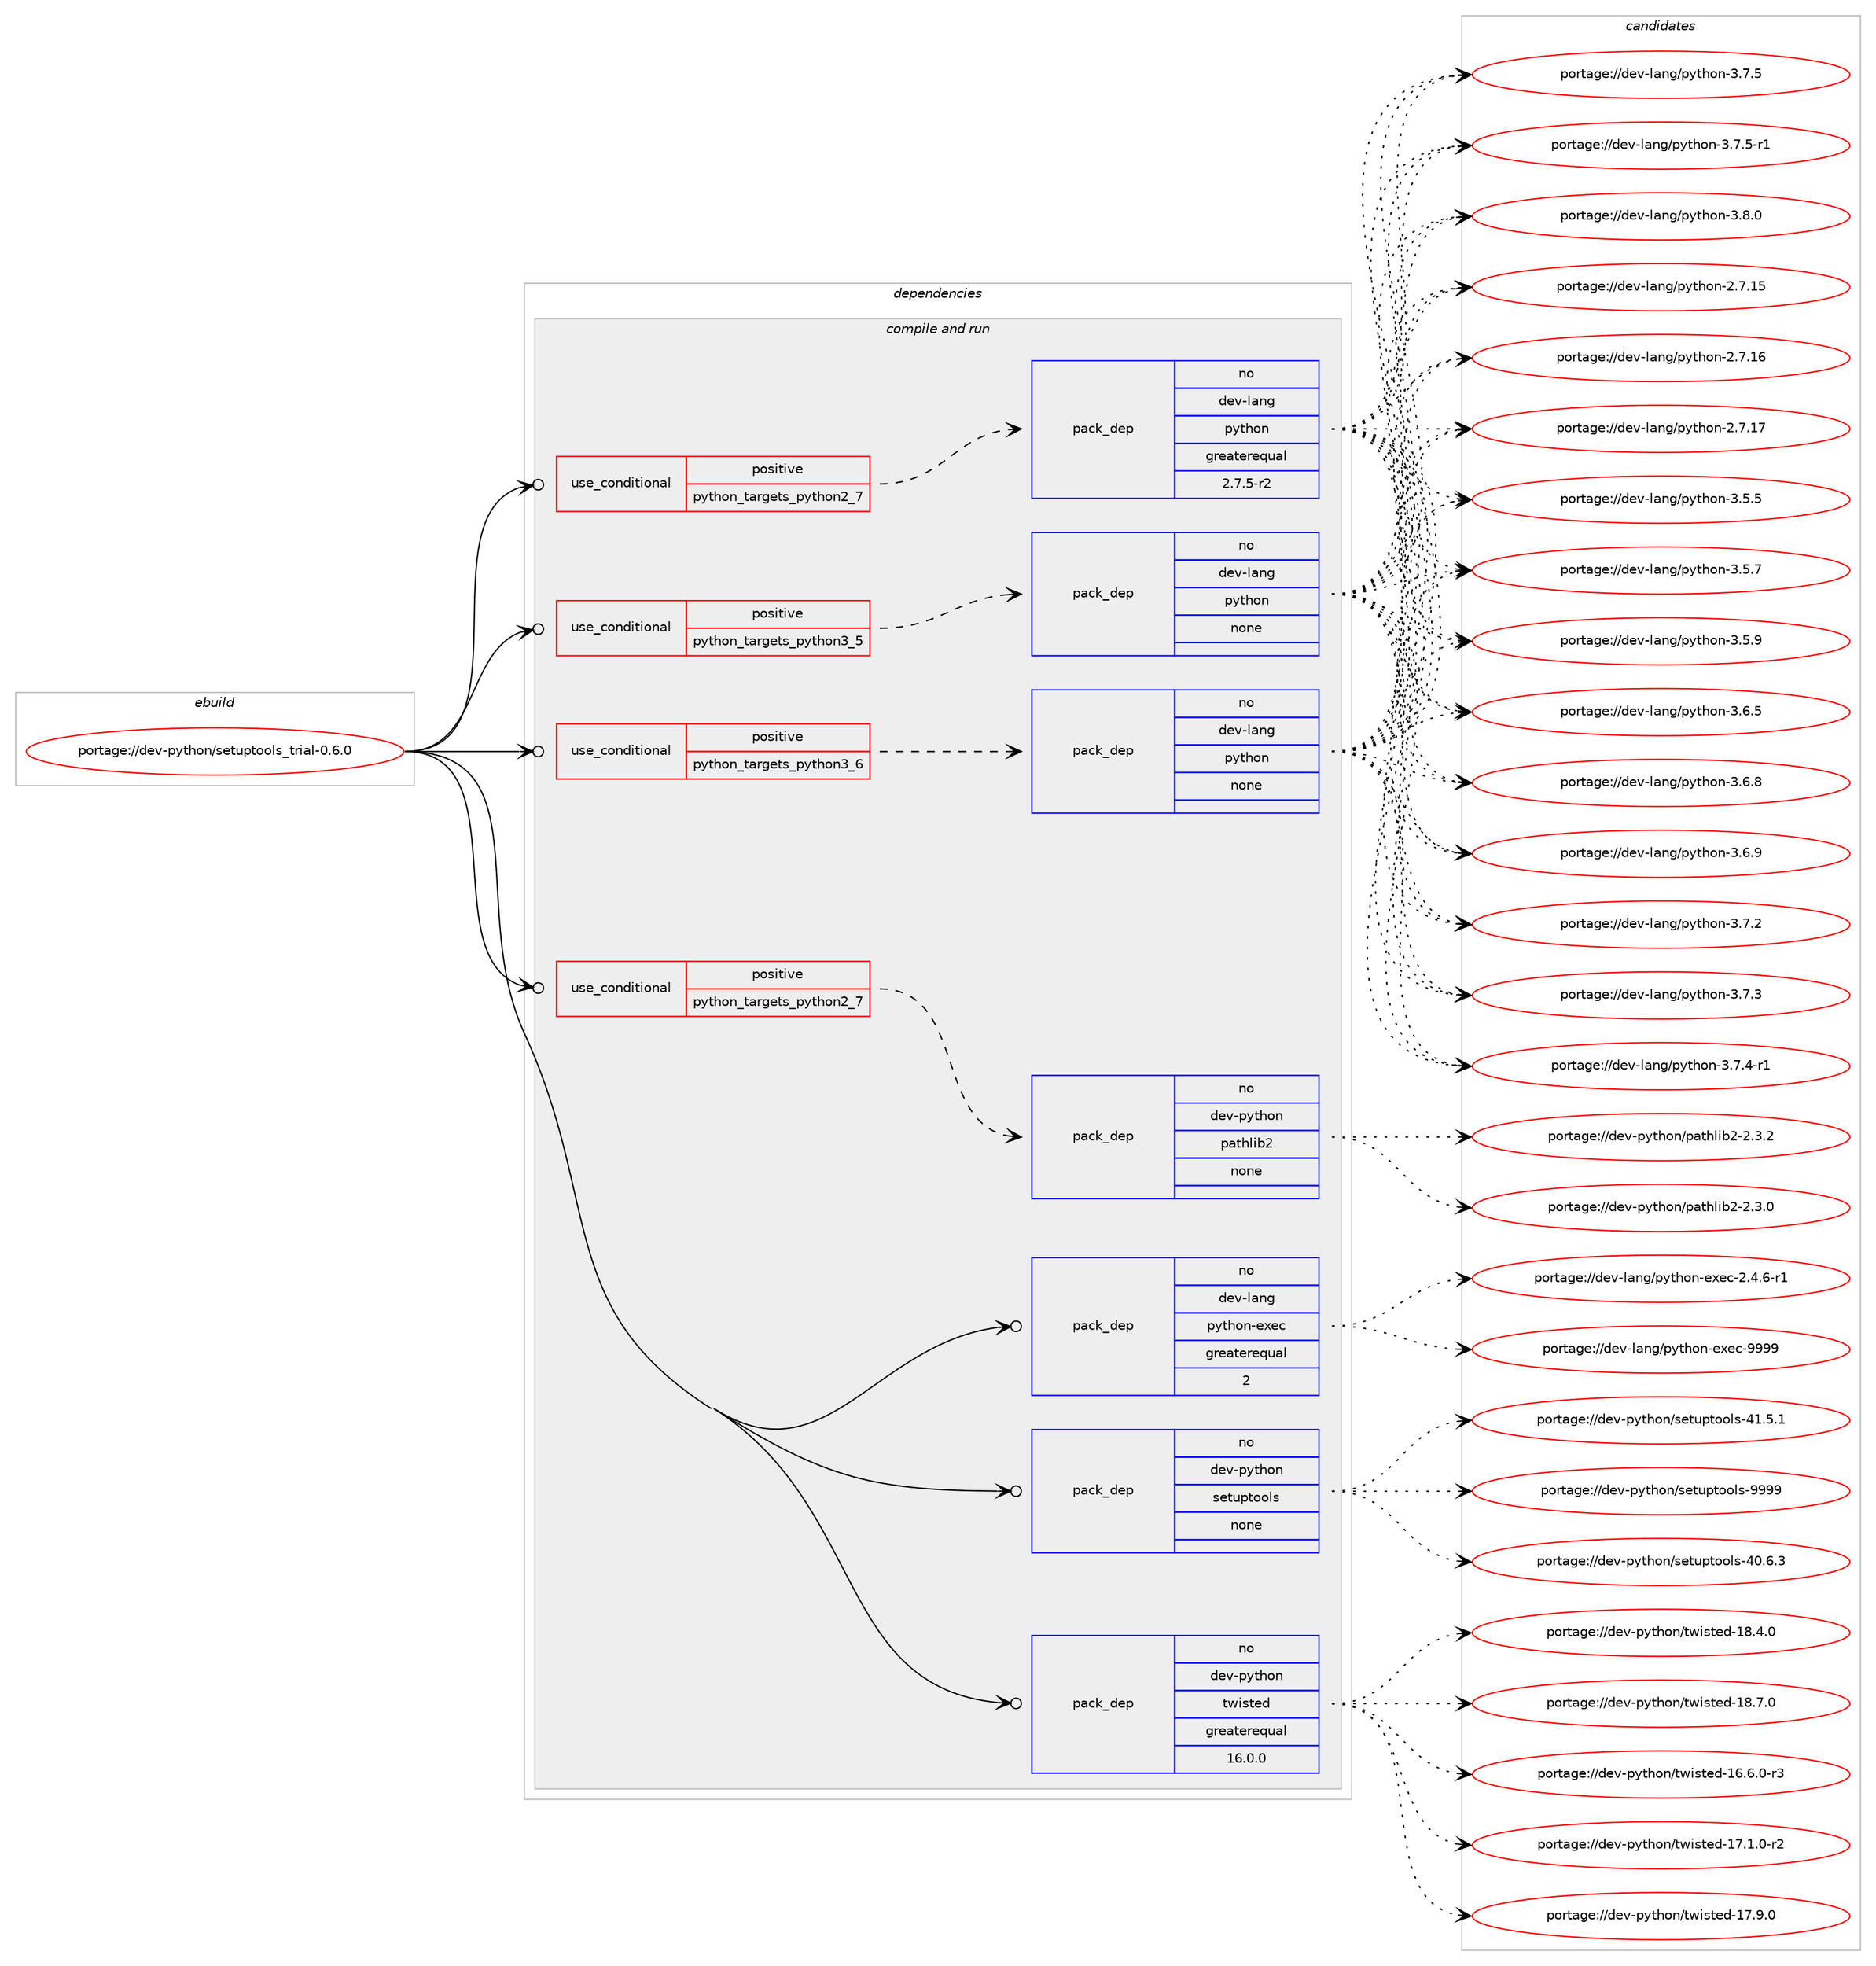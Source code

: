 digraph prolog {

# *************
# Graph options
# *************

newrank=true;
concentrate=true;
compound=true;
graph [rankdir=LR,fontname=Helvetica,fontsize=10,ranksep=1.5];#, ranksep=2.5, nodesep=0.2];
edge  [arrowhead=vee];
node  [fontname=Helvetica,fontsize=10];

# **********
# The ebuild
# **********

subgraph cluster_leftcol {
color=gray;
rank=same;
label=<<i>ebuild</i>>;
id [label="portage://dev-python/setuptools_trial-0.6.0", color=red, width=4, href="../dev-python/setuptools_trial-0.6.0.svg"];
}

# ****************
# The dependencies
# ****************

subgraph cluster_midcol {
color=gray;
label=<<i>dependencies</i>>;
subgraph cluster_compile {
fillcolor="#eeeeee";
style=filled;
label=<<i>compile</i>>;
}
subgraph cluster_compileandrun {
fillcolor="#eeeeee";
style=filled;
label=<<i>compile and run</i>>;
subgraph cond38607 {
dependency172119 [label=<<TABLE BORDER="0" CELLBORDER="1" CELLSPACING="0" CELLPADDING="4"><TR><TD ROWSPAN="3" CELLPADDING="10">use_conditional</TD></TR><TR><TD>positive</TD></TR><TR><TD>python_targets_python2_7</TD></TR></TABLE>>, shape=none, color=red];
subgraph pack130109 {
dependency172120 [label=<<TABLE BORDER="0" CELLBORDER="1" CELLSPACING="0" CELLPADDING="4" WIDTH="220"><TR><TD ROWSPAN="6" CELLPADDING="30">pack_dep</TD></TR><TR><TD WIDTH="110">no</TD></TR><TR><TD>dev-lang</TD></TR><TR><TD>python</TD></TR><TR><TD>greaterequal</TD></TR><TR><TD>2.7.5-r2</TD></TR></TABLE>>, shape=none, color=blue];
}
dependency172119:e -> dependency172120:w [weight=20,style="dashed",arrowhead="vee"];
}
id:e -> dependency172119:w [weight=20,style="solid",arrowhead="odotvee"];
subgraph cond38608 {
dependency172121 [label=<<TABLE BORDER="0" CELLBORDER="1" CELLSPACING="0" CELLPADDING="4"><TR><TD ROWSPAN="3" CELLPADDING="10">use_conditional</TD></TR><TR><TD>positive</TD></TR><TR><TD>python_targets_python2_7</TD></TR></TABLE>>, shape=none, color=red];
subgraph pack130110 {
dependency172122 [label=<<TABLE BORDER="0" CELLBORDER="1" CELLSPACING="0" CELLPADDING="4" WIDTH="220"><TR><TD ROWSPAN="6" CELLPADDING="30">pack_dep</TD></TR><TR><TD WIDTH="110">no</TD></TR><TR><TD>dev-python</TD></TR><TR><TD>pathlib2</TD></TR><TR><TD>none</TD></TR><TR><TD></TD></TR></TABLE>>, shape=none, color=blue];
}
dependency172121:e -> dependency172122:w [weight=20,style="dashed",arrowhead="vee"];
}
id:e -> dependency172121:w [weight=20,style="solid",arrowhead="odotvee"];
subgraph cond38609 {
dependency172123 [label=<<TABLE BORDER="0" CELLBORDER="1" CELLSPACING="0" CELLPADDING="4"><TR><TD ROWSPAN="3" CELLPADDING="10">use_conditional</TD></TR><TR><TD>positive</TD></TR><TR><TD>python_targets_python3_5</TD></TR></TABLE>>, shape=none, color=red];
subgraph pack130111 {
dependency172124 [label=<<TABLE BORDER="0" CELLBORDER="1" CELLSPACING="0" CELLPADDING="4" WIDTH="220"><TR><TD ROWSPAN="6" CELLPADDING="30">pack_dep</TD></TR><TR><TD WIDTH="110">no</TD></TR><TR><TD>dev-lang</TD></TR><TR><TD>python</TD></TR><TR><TD>none</TD></TR><TR><TD></TD></TR></TABLE>>, shape=none, color=blue];
}
dependency172123:e -> dependency172124:w [weight=20,style="dashed",arrowhead="vee"];
}
id:e -> dependency172123:w [weight=20,style="solid",arrowhead="odotvee"];
subgraph cond38610 {
dependency172125 [label=<<TABLE BORDER="0" CELLBORDER="1" CELLSPACING="0" CELLPADDING="4"><TR><TD ROWSPAN="3" CELLPADDING="10">use_conditional</TD></TR><TR><TD>positive</TD></TR><TR><TD>python_targets_python3_6</TD></TR></TABLE>>, shape=none, color=red];
subgraph pack130112 {
dependency172126 [label=<<TABLE BORDER="0" CELLBORDER="1" CELLSPACING="0" CELLPADDING="4" WIDTH="220"><TR><TD ROWSPAN="6" CELLPADDING="30">pack_dep</TD></TR><TR><TD WIDTH="110">no</TD></TR><TR><TD>dev-lang</TD></TR><TR><TD>python</TD></TR><TR><TD>none</TD></TR><TR><TD></TD></TR></TABLE>>, shape=none, color=blue];
}
dependency172125:e -> dependency172126:w [weight=20,style="dashed",arrowhead="vee"];
}
id:e -> dependency172125:w [weight=20,style="solid",arrowhead="odotvee"];
subgraph pack130113 {
dependency172127 [label=<<TABLE BORDER="0" CELLBORDER="1" CELLSPACING="0" CELLPADDING="4" WIDTH="220"><TR><TD ROWSPAN="6" CELLPADDING="30">pack_dep</TD></TR><TR><TD WIDTH="110">no</TD></TR><TR><TD>dev-lang</TD></TR><TR><TD>python-exec</TD></TR><TR><TD>greaterequal</TD></TR><TR><TD>2</TD></TR></TABLE>>, shape=none, color=blue];
}
id:e -> dependency172127:w [weight=20,style="solid",arrowhead="odotvee"];
subgraph pack130114 {
dependency172128 [label=<<TABLE BORDER="0" CELLBORDER="1" CELLSPACING="0" CELLPADDING="4" WIDTH="220"><TR><TD ROWSPAN="6" CELLPADDING="30">pack_dep</TD></TR><TR><TD WIDTH="110">no</TD></TR><TR><TD>dev-python</TD></TR><TR><TD>setuptools</TD></TR><TR><TD>none</TD></TR><TR><TD></TD></TR></TABLE>>, shape=none, color=blue];
}
id:e -> dependency172128:w [weight=20,style="solid",arrowhead="odotvee"];
subgraph pack130115 {
dependency172129 [label=<<TABLE BORDER="0" CELLBORDER="1" CELLSPACING="0" CELLPADDING="4" WIDTH="220"><TR><TD ROWSPAN="6" CELLPADDING="30">pack_dep</TD></TR><TR><TD WIDTH="110">no</TD></TR><TR><TD>dev-python</TD></TR><TR><TD>twisted</TD></TR><TR><TD>greaterequal</TD></TR><TR><TD>16.0.0</TD></TR></TABLE>>, shape=none, color=blue];
}
id:e -> dependency172129:w [weight=20,style="solid",arrowhead="odotvee"];
}
subgraph cluster_run {
fillcolor="#eeeeee";
style=filled;
label=<<i>run</i>>;
}
}

# **************
# The candidates
# **************

subgraph cluster_choices {
rank=same;
color=gray;
label=<<i>candidates</i>>;

subgraph choice130109 {
color=black;
nodesep=1;
choiceportage10010111845108971101034711212111610411111045504655464953 [label="portage://dev-lang/python-2.7.15", color=red, width=4,href="../dev-lang/python-2.7.15.svg"];
choiceportage10010111845108971101034711212111610411111045504655464954 [label="portage://dev-lang/python-2.7.16", color=red, width=4,href="../dev-lang/python-2.7.16.svg"];
choiceportage10010111845108971101034711212111610411111045504655464955 [label="portage://dev-lang/python-2.7.17", color=red, width=4,href="../dev-lang/python-2.7.17.svg"];
choiceportage100101118451089711010347112121116104111110455146534653 [label="portage://dev-lang/python-3.5.5", color=red, width=4,href="../dev-lang/python-3.5.5.svg"];
choiceportage100101118451089711010347112121116104111110455146534655 [label="portage://dev-lang/python-3.5.7", color=red, width=4,href="../dev-lang/python-3.5.7.svg"];
choiceportage100101118451089711010347112121116104111110455146534657 [label="portage://dev-lang/python-3.5.9", color=red, width=4,href="../dev-lang/python-3.5.9.svg"];
choiceportage100101118451089711010347112121116104111110455146544653 [label="portage://dev-lang/python-3.6.5", color=red, width=4,href="../dev-lang/python-3.6.5.svg"];
choiceportage100101118451089711010347112121116104111110455146544656 [label="portage://dev-lang/python-3.6.8", color=red, width=4,href="../dev-lang/python-3.6.8.svg"];
choiceportage100101118451089711010347112121116104111110455146544657 [label="portage://dev-lang/python-3.6.9", color=red, width=4,href="../dev-lang/python-3.6.9.svg"];
choiceportage100101118451089711010347112121116104111110455146554650 [label="portage://dev-lang/python-3.7.2", color=red, width=4,href="../dev-lang/python-3.7.2.svg"];
choiceportage100101118451089711010347112121116104111110455146554651 [label="portage://dev-lang/python-3.7.3", color=red, width=4,href="../dev-lang/python-3.7.3.svg"];
choiceportage1001011184510897110103471121211161041111104551465546524511449 [label="portage://dev-lang/python-3.7.4-r1", color=red, width=4,href="../dev-lang/python-3.7.4-r1.svg"];
choiceportage100101118451089711010347112121116104111110455146554653 [label="portage://dev-lang/python-3.7.5", color=red, width=4,href="../dev-lang/python-3.7.5.svg"];
choiceportage1001011184510897110103471121211161041111104551465546534511449 [label="portage://dev-lang/python-3.7.5-r1", color=red, width=4,href="../dev-lang/python-3.7.5-r1.svg"];
choiceportage100101118451089711010347112121116104111110455146564648 [label="portage://dev-lang/python-3.8.0", color=red, width=4,href="../dev-lang/python-3.8.0.svg"];
dependency172120:e -> choiceportage10010111845108971101034711212111610411111045504655464953:w [style=dotted,weight="100"];
dependency172120:e -> choiceportage10010111845108971101034711212111610411111045504655464954:w [style=dotted,weight="100"];
dependency172120:e -> choiceportage10010111845108971101034711212111610411111045504655464955:w [style=dotted,weight="100"];
dependency172120:e -> choiceportage100101118451089711010347112121116104111110455146534653:w [style=dotted,weight="100"];
dependency172120:e -> choiceportage100101118451089711010347112121116104111110455146534655:w [style=dotted,weight="100"];
dependency172120:e -> choiceportage100101118451089711010347112121116104111110455146534657:w [style=dotted,weight="100"];
dependency172120:e -> choiceportage100101118451089711010347112121116104111110455146544653:w [style=dotted,weight="100"];
dependency172120:e -> choiceportage100101118451089711010347112121116104111110455146544656:w [style=dotted,weight="100"];
dependency172120:e -> choiceportage100101118451089711010347112121116104111110455146544657:w [style=dotted,weight="100"];
dependency172120:e -> choiceportage100101118451089711010347112121116104111110455146554650:w [style=dotted,weight="100"];
dependency172120:e -> choiceportage100101118451089711010347112121116104111110455146554651:w [style=dotted,weight="100"];
dependency172120:e -> choiceportage1001011184510897110103471121211161041111104551465546524511449:w [style=dotted,weight="100"];
dependency172120:e -> choiceportage100101118451089711010347112121116104111110455146554653:w [style=dotted,weight="100"];
dependency172120:e -> choiceportage1001011184510897110103471121211161041111104551465546534511449:w [style=dotted,weight="100"];
dependency172120:e -> choiceportage100101118451089711010347112121116104111110455146564648:w [style=dotted,weight="100"];
}
subgraph choice130110 {
color=black;
nodesep=1;
choiceportage1001011184511212111610411111047112971161041081059850455046514648 [label="portage://dev-python/pathlib2-2.3.0", color=red, width=4,href="../dev-python/pathlib2-2.3.0.svg"];
choiceportage1001011184511212111610411111047112971161041081059850455046514650 [label="portage://dev-python/pathlib2-2.3.2", color=red, width=4,href="../dev-python/pathlib2-2.3.2.svg"];
dependency172122:e -> choiceportage1001011184511212111610411111047112971161041081059850455046514648:w [style=dotted,weight="100"];
dependency172122:e -> choiceportage1001011184511212111610411111047112971161041081059850455046514650:w [style=dotted,weight="100"];
}
subgraph choice130111 {
color=black;
nodesep=1;
choiceportage10010111845108971101034711212111610411111045504655464953 [label="portage://dev-lang/python-2.7.15", color=red, width=4,href="../dev-lang/python-2.7.15.svg"];
choiceportage10010111845108971101034711212111610411111045504655464954 [label="portage://dev-lang/python-2.7.16", color=red, width=4,href="../dev-lang/python-2.7.16.svg"];
choiceportage10010111845108971101034711212111610411111045504655464955 [label="portage://dev-lang/python-2.7.17", color=red, width=4,href="../dev-lang/python-2.7.17.svg"];
choiceportage100101118451089711010347112121116104111110455146534653 [label="portage://dev-lang/python-3.5.5", color=red, width=4,href="../dev-lang/python-3.5.5.svg"];
choiceportage100101118451089711010347112121116104111110455146534655 [label="portage://dev-lang/python-3.5.7", color=red, width=4,href="../dev-lang/python-3.5.7.svg"];
choiceportage100101118451089711010347112121116104111110455146534657 [label="portage://dev-lang/python-3.5.9", color=red, width=4,href="../dev-lang/python-3.5.9.svg"];
choiceportage100101118451089711010347112121116104111110455146544653 [label="portage://dev-lang/python-3.6.5", color=red, width=4,href="../dev-lang/python-3.6.5.svg"];
choiceportage100101118451089711010347112121116104111110455146544656 [label="portage://dev-lang/python-3.6.8", color=red, width=4,href="../dev-lang/python-3.6.8.svg"];
choiceportage100101118451089711010347112121116104111110455146544657 [label="portage://dev-lang/python-3.6.9", color=red, width=4,href="../dev-lang/python-3.6.9.svg"];
choiceportage100101118451089711010347112121116104111110455146554650 [label="portage://dev-lang/python-3.7.2", color=red, width=4,href="../dev-lang/python-3.7.2.svg"];
choiceportage100101118451089711010347112121116104111110455146554651 [label="portage://dev-lang/python-3.7.3", color=red, width=4,href="../dev-lang/python-3.7.3.svg"];
choiceportage1001011184510897110103471121211161041111104551465546524511449 [label="portage://dev-lang/python-3.7.4-r1", color=red, width=4,href="../dev-lang/python-3.7.4-r1.svg"];
choiceportage100101118451089711010347112121116104111110455146554653 [label="portage://dev-lang/python-3.7.5", color=red, width=4,href="../dev-lang/python-3.7.5.svg"];
choiceportage1001011184510897110103471121211161041111104551465546534511449 [label="portage://dev-lang/python-3.7.5-r1", color=red, width=4,href="../dev-lang/python-3.7.5-r1.svg"];
choiceportage100101118451089711010347112121116104111110455146564648 [label="portage://dev-lang/python-3.8.0", color=red, width=4,href="../dev-lang/python-3.8.0.svg"];
dependency172124:e -> choiceportage10010111845108971101034711212111610411111045504655464953:w [style=dotted,weight="100"];
dependency172124:e -> choiceportage10010111845108971101034711212111610411111045504655464954:w [style=dotted,weight="100"];
dependency172124:e -> choiceportage10010111845108971101034711212111610411111045504655464955:w [style=dotted,weight="100"];
dependency172124:e -> choiceportage100101118451089711010347112121116104111110455146534653:w [style=dotted,weight="100"];
dependency172124:e -> choiceportage100101118451089711010347112121116104111110455146534655:w [style=dotted,weight="100"];
dependency172124:e -> choiceportage100101118451089711010347112121116104111110455146534657:w [style=dotted,weight="100"];
dependency172124:e -> choiceportage100101118451089711010347112121116104111110455146544653:w [style=dotted,weight="100"];
dependency172124:e -> choiceportage100101118451089711010347112121116104111110455146544656:w [style=dotted,weight="100"];
dependency172124:e -> choiceportage100101118451089711010347112121116104111110455146544657:w [style=dotted,weight="100"];
dependency172124:e -> choiceportage100101118451089711010347112121116104111110455146554650:w [style=dotted,weight="100"];
dependency172124:e -> choiceportage100101118451089711010347112121116104111110455146554651:w [style=dotted,weight="100"];
dependency172124:e -> choiceportage1001011184510897110103471121211161041111104551465546524511449:w [style=dotted,weight="100"];
dependency172124:e -> choiceportage100101118451089711010347112121116104111110455146554653:w [style=dotted,weight="100"];
dependency172124:e -> choiceportage1001011184510897110103471121211161041111104551465546534511449:w [style=dotted,weight="100"];
dependency172124:e -> choiceportage100101118451089711010347112121116104111110455146564648:w [style=dotted,weight="100"];
}
subgraph choice130112 {
color=black;
nodesep=1;
choiceportage10010111845108971101034711212111610411111045504655464953 [label="portage://dev-lang/python-2.7.15", color=red, width=4,href="../dev-lang/python-2.7.15.svg"];
choiceportage10010111845108971101034711212111610411111045504655464954 [label="portage://dev-lang/python-2.7.16", color=red, width=4,href="../dev-lang/python-2.7.16.svg"];
choiceportage10010111845108971101034711212111610411111045504655464955 [label="portage://dev-lang/python-2.7.17", color=red, width=4,href="../dev-lang/python-2.7.17.svg"];
choiceportage100101118451089711010347112121116104111110455146534653 [label="portage://dev-lang/python-3.5.5", color=red, width=4,href="../dev-lang/python-3.5.5.svg"];
choiceportage100101118451089711010347112121116104111110455146534655 [label="portage://dev-lang/python-3.5.7", color=red, width=4,href="../dev-lang/python-3.5.7.svg"];
choiceportage100101118451089711010347112121116104111110455146534657 [label="portage://dev-lang/python-3.5.9", color=red, width=4,href="../dev-lang/python-3.5.9.svg"];
choiceportage100101118451089711010347112121116104111110455146544653 [label="portage://dev-lang/python-3.6.5", color=red, width=4,href="../dev-lang/python-3.6.5.svg"];
choiceportage100101118451089711010347112121116104111110455146544656 [label="portage://dev-lang/python-3.6.8", color=red, width=4,href="../dev-lang/python-3.6.8.svg"];
choiceportage100101118451089711010347112121116104111110455146544657 [label="portage://dev-lang/python-3.6.9", color=red, width=4,href="../dev-lang/python-3.6.9.svg"];
choiceportage100101118451089711010347112121116104111110455146554650 [label="portage://dev-lang/python-3.7.2", color=red, width=4,href="../dev-lang/python-3.7.2.svg"];
choiceportage100101118451089711010347112121116104111110455146554651 [label="portage://dev-lang/python-3.7.3", color=red, width=4,href="../dev-lang/python-3.7.3.svg"];
choiceportage1001011184510897110103471121211161041111104551465546524511449 [label="portage://dev-lang/python-3.7.4-r1", color=red, width=4,href="../dev-lang/python-3.7.4-r1.svg"];
choiceportage100101118451089711010347112121116104111110455146554653 [label="portage://dev-lang/python-3.7.5", color=red, width=4,href="../dev-lang/python-3.7.5.svg"];
choiceportage1001011184510897110103471121211161041111104551465546534511449 [label="portage://dev-lang/python-3.7.5-r1", color=red, width=4,href="../dev-lang/python-3.7.5-r1.svg"];
choiceportage100101118451089711010347112121116104111110455146564648 [label="portage://dev-lang/python-3.8.0", color=red, width=4,href="../dev-lang/python-3.8.0.svg"];
dependency172126:e -> choiceportage10010111845108971101034711212111610411111045504655464953:w [style=dotted,weight="100"];
dependency172126:e -> choiceportage10010111845108971101034711212111610411111045504655464954:w [style=dotted,weight="100"];
dependency172126:e -> choiceportage10010111845108971101034711212111610411111045504655464955:w [style=dotted,weight="100"];
dependency172126:e -> choiceportage100101118451089711010347112121116104111110455146534653:w [style=dotted,weight="100"];
dependency172126:e -> choiceportage100101118451089711010347112121116104111110455146534655:w [style=dotted,weight="100"];
dependency172126:e -> choiceportage100101118451089711010347112121116104111110455146534657:w [style=dotted,weight="100"];
dependency172126:e -> choiceportage100101118451089711010347112121116104111110455146544653:w [style=dotted,weight="100"];
dependency172126:e -> choiceportage100101118451089711010347112121116104111110455146544656:w [style=dotted,weight="100"];
dependency172126:e -> choiceportage100101118451089711010347112121116104111110455146544657:w [style=dotted,weight="100"];
dependency172126:e -> choiceportage100101118451089711010347112121116104111110455146554650:w [style=dotted,weight="100"];
dependency172126:e -> choiceportage100101118451089711010347112121116104111110455146554651:w [style=dotted,weight="100"];
dependency172126:e -> choiceportage1001011184510897110103471121211161041111104551465546524511449:w [style=dotted,weight="100"];
dependency172126:e -> choiceportage100101118451089711010347112121116104111110455146554653:w [style=dotted,weight="100"];
dependency172126:e -> choiceportage1001011184510897110103471121211161041111104551465546534511449:w [style=dotted,weight="100"];
dependency172126:e -> choiceportage100101118451089711010347112121116104111110455146564648:w [style=dotted,weight="100"];
}
subgraph choice130113 {
color=black;
nodesep=1;
choiceportage10010111845108971101034711212111610411111045101120101994550465246544511449 [label="portage://dev-lang/python-exec-2.4.6-r1", color=red, width=4,href="../dev-lang/python-exec-2.4.6-r1.svg"];
choiceportage10010111845108971101034711212111610411111045101120101994557575757 [label="portage://dev-lang/python-exec-9999", color=red, width=4,href="../dev-lang/python-exec-9999.svg"];
dependency172127:e -> choiceportage10010111845108971101034711212111610411111045101120101994550465246544511449:w [style=dotted,weight="100"];
dependency172127:e -> choiceportage10010111845108971101034711212111610411111045101120101994557575757:w [style=dotted,weight="100"];
}
subgraph choice130114 {
color=black;
nodesep=1;
choiceportage100101118451121211161041111104711510111611711211611111110811545524846544651 [label="portage://dev-python/setuptools-40.6.3", color=red, width=4,href="../dev-python/setuptools-40.6.3.svg"];
choiceportage100101118451121211161041111104711510111611711211611111110811545524946534649 [label="portage://dev-python/setuptools-41.5.1", color=red, width=4,href="../dev-python/setuptools-41.5.1.svg"];
choiceportage10010111845112121116104111110471151011161171121161111111081154557575757 [label="portage://dev-python/setuptools-9999", color=red, width=4,href="../dev-python/setuptools-9999.svg"];
dependency172128:e -> choiceportage100101118451121211161041111104711510111611711211611111110811545524846544651:w [style=dotted,weight="100"];
dependency172128:e -> choiceportage100101118451121211161041111104711510111611711211611111110811545524946534649:w [style=dotted,weight="100"];
dependency172128:e -> choiceportage10010111845112121116104111110471151011161171121161111111081154557575757:w [style=dotted,weight="100"];
}
subgraph choice130115 {
color=black;
nodesep=1;
choiceportage1001011184511212111610411111047116119105115116101100454954465446484511451 [label="portage://dev-python/twisted-16.6.0-r3", color=red, width=4,href="../dev-python/twisted-16.6.0-r3.svg"];
choiceportage1001011184511212111610411111047116119105115116101100454955464946484511450 [label="portage://dev-python/twisted-17.1.0-r2", color=red, width=4,href="../dev-python/twisted-17.1.0-r2.svg"];
choiceportage100101118451121211161041111104711611910511511610110045495546574648 [label="portage://dev-python/twisted-17.9.0", color=red, width=4,href="../dev-python/twisted-17.9.0.svg"];
choiceportage100101118451121211161041111104711611910511511610110045495646524648 [label="portage://dev-python/twisted-18.4.0", color=red, width=4,href="../dev-python/twisted-18.4.0.svg"];
choiceportage100101118451121211161041111104711611910511511610110045495646554648 [label="portage://dev-python/twisted-18.7.0", color=red, width=4,href="../dev-python/twisted-18.7.0.svg"];
dependency172129:e -> choiceportage1001011184511212111610411111047116119105115116101100454954465446484511451:w [style=dotted,weight="100"];
dependency172129:e -> choiceportage1001011184511212111610411111047116119105115116101100454955464946484511450:w [style=dotted,weight="100"];
dependency172129:e -> choiceportage100101118451121211161041111104711611910511511610110045495546574648:w [style=dotted,weight="100"];
dependency172129:e -> choiceportage100101118451121211161041111104711611910511511610110045495646524648:w [style=dotted,weight="100"];
dependency172129:e -> choiceportage100101118451121211161041111104711611910511511610110045495646554648:w [style=dotted,weight="100"];
}
}

}

